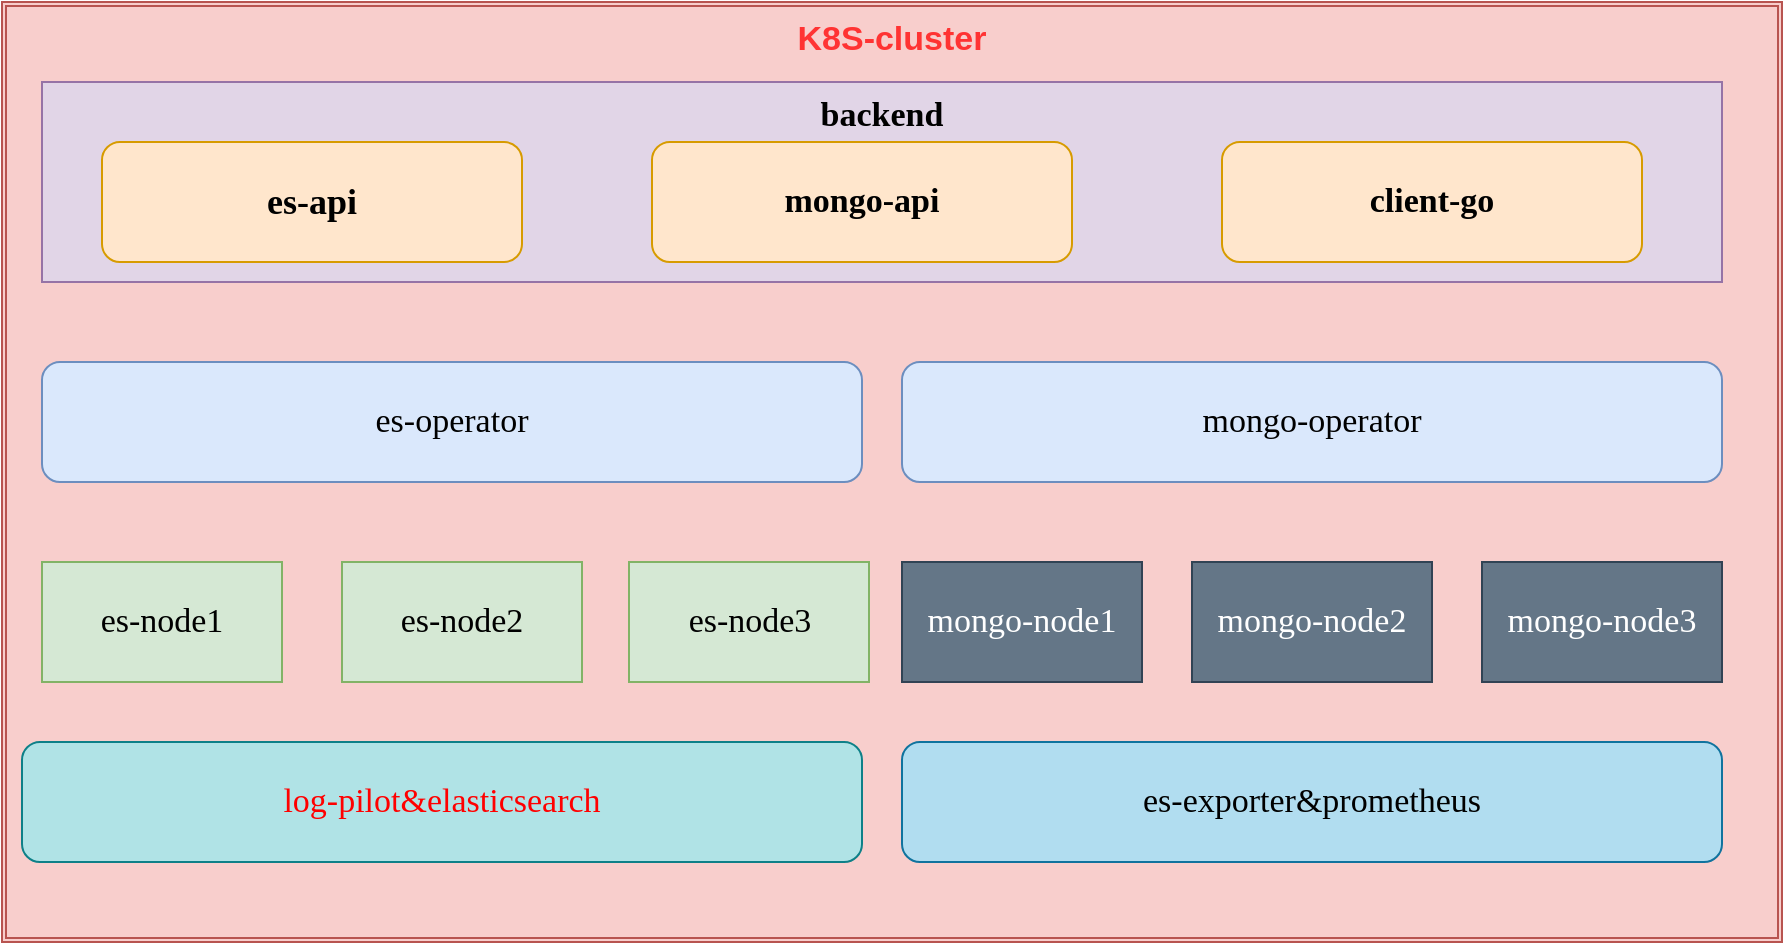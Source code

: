 <mxfile version="14.7.2" type="github">
  <diagram id="QU78q_0jAUvQ2sn-Byw9" name="第 1 页">
    <mxGraphModel dx="1052" dy="563" grid="1" gridSize="10" guides="1" tooltips="1" connect="1" arrows="1" fold="1" page="1" pageScale="1" pageWidth="827" pageHeight="1169" math="0" shadow="0">
      <root>
        <mxCell id="0" />
        <mxCell id="1" parent="0" />
        <mxCell id="3yKybDNHKuwHqR-fTALl-5" value="K8S-cluster" style="shape=ext;double=1;rounded=0;whiteSpace=wrap;html=1;fillColor=#f8cecc;strokeColor=#b85450;align=center;verticalAlign=top;fontSize=17;fontStyle=1;fontColor=#FF3333;" vertex="1" parent="1">
          <mxGeometry x="100" y="130" width="890" height="470" as="geometry" />
        </mxCell>
        <mxCell id="3yKybDNHKuwHqR-fTALl-8" value="backend" style="rounded=0;whiteSpace=wrap;html=1;fontSize=17;align=center;verticalAlign=top;fontStyle=1;fontFamily=Georgia;fillColor=#e1d5e7;strokeColor=#9673a6;" vertex="1" parent="1">
          <mxGeometry x="120" y="170" width="840" height="100" as="geometry" />
        </mxCell>
        <mxCell id="3yKybDNHKuwHqR-fTALl-9" value="&lt;b&gt;&lt;font style=&quot;font-size: 18px&quot;&gt;es-api&lt;/font&gt;&lt;/b&gt;" style="rounded=1;whiteSpace=wrap;html=1;fontFamily=Georgia;fontSize=17;align=center;verticalAlign=middle;fillColor=#ffe6cc;strokeColor=#d79b00;" vertex="1" parent="1">
          <mxGeometry x="150" y="200" width="210" height="60" as="geometry" />
        </mxCell>
        <mxCell id="3yKybDNHKuwHqR-fTALl-14" value="client-go" style="rounded=1;whiteSpace=wrap;html=1;fontFamily=Georgia;fontSize=17;align=center;verticalAlign=middle;fillColor=#ffe6cc;strokeColor=#d79b00;fontStyle=1" vertex="1" parent="1">
          <mxGeometry x="710" y="200" width="210" height="60" as="geometry" />
        </mxCell>
        <mxCell id="3yKybDNHKuwHqR-fTALl-15" value="mongo-api" style="rounded=1;whiteSpace=wrap;html=1;fontFamily=Georgia;fontSize=17;align=center;verticalAlign=middle;fillColor=#ffe6cc;strokeColor=#d79b00;fontStyle=1" vertex="1" parent="1">
          <mxGeometry x="425" y="200" width="210" height="60" as="geometry" />
        </mxCell>
        <mxCell id="3yKybDNHKuwHqR-fTALl-18" value="es-operator" style="rounded=1;whiteSpace=wrap;html=1;fontFamily=Georgia;fontSize=17;align=center;verticalAlign=middle;fillColor=#dae8fc;strokeColor=#6c8ebf;" vertex="1" parent="1">
          <mxGeometry x="120" y="310" width="410" height="60" as="geometry" />
        </mxCell>
        <mxCell id="3yKybDNHKuwHqR-fTALl-20" value="mongo-operator" style="rounded=1;whiteSpace=wrap;html=1;fontFamily=Georgia;fontSize=17;align=center;verticalAlign=middle;fillColor=#dae8fc;strokeColor=#6c8ebf;" vertex="1" parent="1">
          <mxGeometry x="550" y="310" width="410" height="60" as="geometry" />
        </mxCell>
        <mxCell id="3yKybDNHKuwHqR-fTALl-21" value="es-node1" style="rounded=0;whiteSpace=wrap;html=1;fontFamily=Georgia;fontSize=17;align=center;verticalAlign=middle;fillColor=#d5e8d4;strokeColor=#82b366;" vertex="1" parent="1">
          <mxGeometry x="120" y="410" width="120" height="60" as="geometry" />
        </mxCell>
        <mxCell id="3yKybDNHKuwHqR-fTALl-22" value="es-node2" style="rounded=0;whiteSpace=wrap;html=1;fontFamily=Georgia;fontSize=17;align=center;verticalAlign=middle;fillColor=#d5e8d4;strokeColor=#82b366;" vertex="1" parent="1">
          <mxGeometry x="270" y="410" width="120" height="60" as="geometry" />
        </mxCell>
        <mxCell id="3yKybDNHKuwHqR-fTALl-24" value="es-node3" style="rounded=0;whiteSpace=wrap;html=1;fontFamily=Georgia;fontSize=17;align=center;verticalAlign=middle;fillColor=#d5e8d4;strokeColor=#82b366;" vertex="1" parent="1">
          <mxGeometry x="413.5" y="410" width="120" height="60" as="geometry" />
        </mxCell>
        <mxCell id="3yKybDNHKuwHqR-fTALl-25" value="mongo-node3" style="rounded=0;whiteSpace=wrap;html=1;fontFamily=Georgia;fontSize=17;fontColor=#ffffff;align=center;verticalAlign=middle;fillColor=#647687;strokeColor=#314354;" vertex="1" parent="1">
          <mxGeometry x="840" y="410" width="120" height="60" as="geometry" />
        </mxCell>
        <mxCell id="3yKybDNHKuwHqR-fTALl-26" value="mongo-node2" style="rounded=0;whiteSpace=wrap;html=1;fontFamily=Georgia;fontSize=17;fontColor=#ffffff;align=center;verticalAlign=middle;fillColor=#647687;strokeColor=#314354;" vertex="1" parent="1">
          <mxGeometry x="695" y="410" width="120" height="60" as="geometry" />
        </mxCell>
        <mxCell id="3yKybDNHKuwHqR-fTALl-27" value="mongo-node1" style="rounded=0;whiteSpace=wrap;html=1;fontFamily=Georgia;fontSize=17;fontColor=#ffffff;align=center;verticalAlign=middle;fillColor=#647687;strokeColor=#314354;" vertex="1" parent="1">
          <mxGeometry x="550" y="410" width="120" height="60" as="geometry" />
        </mxCell>
        <mxCell id="3yKybDNHKuwHqR-fTALl-28" value="log-pilot&amp;amp;elasticsearch" style="rounded=1;whiteSpace=wrap;html=1;fontFamily=Georgia;fontSize=17;align=center;verticalAlign=middle;fillColor=#b0e3e6;strokeColor=#0e8088;fontColor=#FF0000;" vertex="1" parent="1">
          <mxGeometry x="110" y="500" width="420" height="60" as="geometry" />
        </mxCell>
        <mxCell id="3yKybDNHKuwHqR-fTALl-29" value="es-exporter&amp;amp;prometheus" style="rounded=1;whiteSpace=wrap;html=1;fontFamily=Georgia;fontSize=17;align=center;verticalAlign=middle;fillColor=#b1ddf0;strokeColor=#10739e;" vertex="1" parent="1">
          <mxGeometry x="550" y="500" width="410" height="60" as="geometry" />
        </mxCell>
      </root>
    </mxGraphModel>
  </diagram>
</mxfile>
